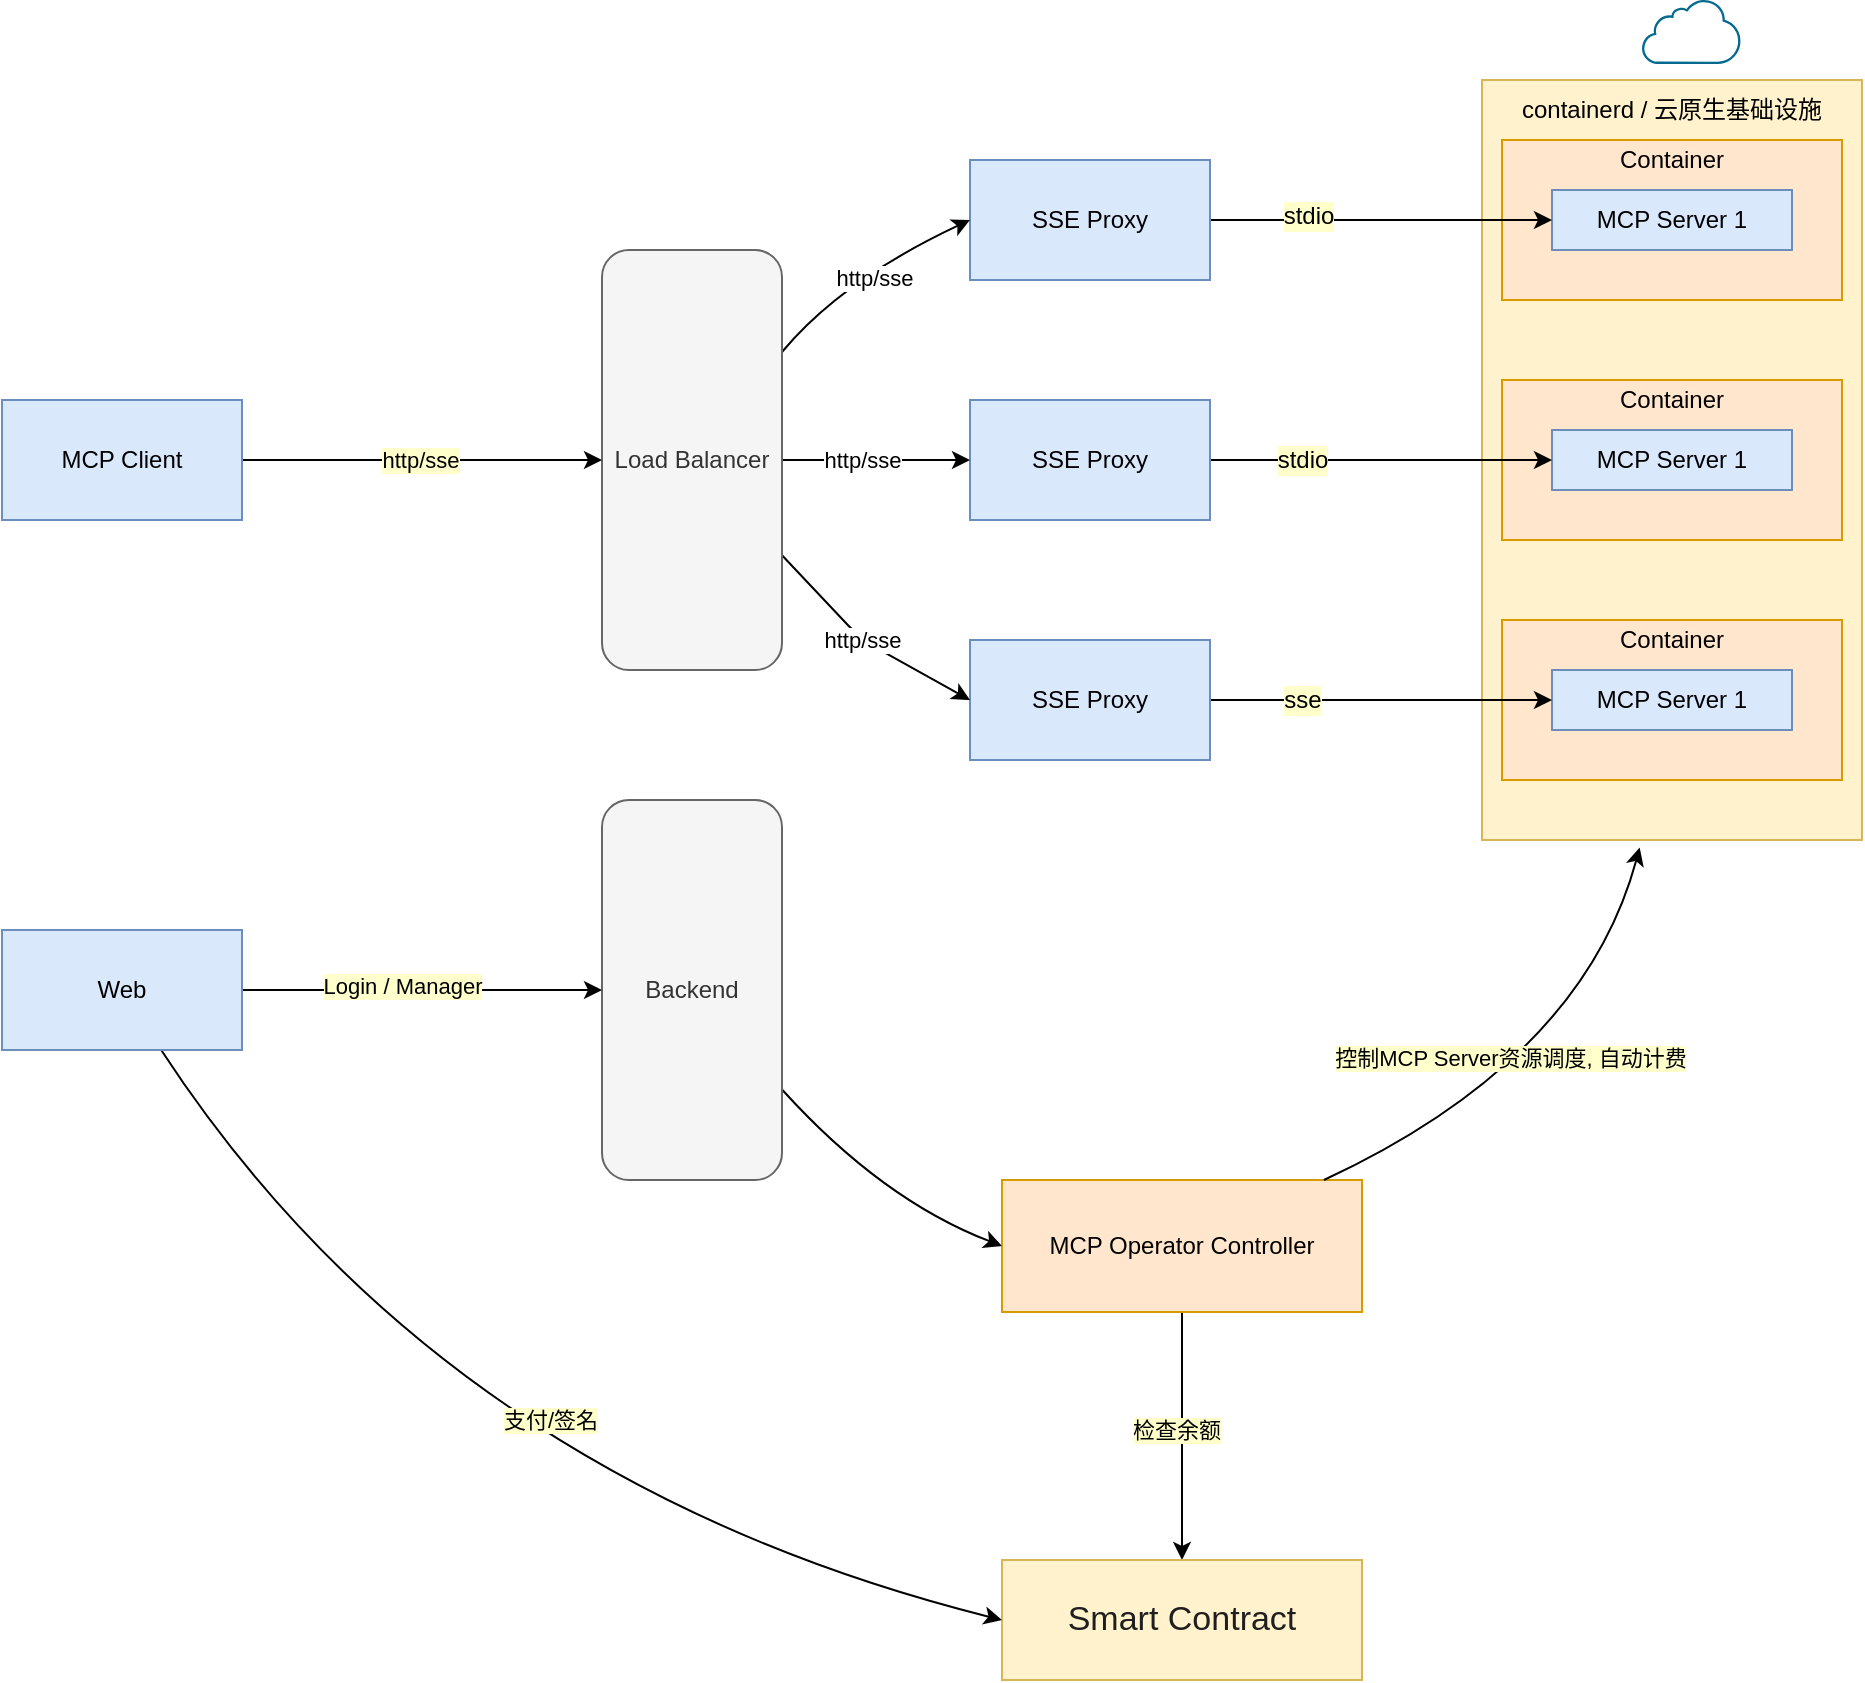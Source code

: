<mxfile>
    <diagram id="WFLBhGVbIrNnshkw6GlL" name="第 1 页">
        <mxGraphModel dx="2166" dy="859" grid="1" gridSize="10" guides="1" tooltips="1" connect="1" arrows="1" fold="1" page="1" pageScale="1" pageWidth="827" pageHeight="1169" math="0" shadow="0">
            <root>
                <mxCell id="0"/>
                <mxCell id="1" parent="0"/>
                <mxCell id="2" value="" style="rounded=0;whiteSpace=wrap;html=1;fillColor=#fff2cc;strokeColor=#d6b656;" vertex="1" parent="1">
                    <mxGeometry x="610" y="40" width="190" height="380" as="geometry"/>
                </mxCell>
                <mxCell id="3" value="containerd / 云原生基础设施" style="text;html=1;align=center;verticalAlign=middle;whiteSpace=wrap;rounded=0;" vertex="1" parent="1">
                    <mxGeometry x="610" y="40" width="190" height="30" as="geometry"/>
                </mxCell>
                <mxCell id="4" value="" style="rounded=0;whiteSpace=wrap;html=1;fillColor=#ffe6cc;strokeColor=#d79b00;" vertex="1" parent="1">
                    <mxGeometry x="620" y="70" width="170" height="80" as="geometry"/>
                </mxCell>
                <mxCell id="5" value="Container" style="text;html=1;align=center;verticalAlign=middle;whiteSpace=wrap;rounded=0;" vertex="1" parent="1">
                    <mxGeometry x="645" y="70" width="120" height="20" as="geometry"/>
                </mxCell>
                <mxCell id="6" value="MCP Server 1" style="rounded=0;whiteSpace=wrap;html=1;fillColor=#dae8fc;strokeColor=#6c8ebf;" vertex="1" parent="1">
                    <mxGeometry x="645" y="95" width="120" height="30" as="geometry"/>
                </mxCell>
                <mxCell id="7" value="" style="rounded=0;whiteSpace=wrap;html=1;fillColor=#ffe6cc;strokeColor=#d79b00;" vertex="1" parent="1">
                    <mxGeometry x="620" y="190" width="170" height="80" as="geometry"/>
                </mxCell>
                <mxCell id="8" value="Container" style="text;html=1;align=center;verticalAlign=middle;whiteSpace=wrap;rounded=0;" vertex="1" parent="1">
                    <mxGeometry x="645" y="190" width="120" height="20" as="geometry"/>
                </mxCell>
                <mxCell id="9" value="MCP Server 1" style="rounded=0;whiteSpace=wrap;html=1;fillColor=#dae8fc;strokeColor=#6c8ebf;" vertex="1" parent="1">
                    <mxGeometry x="645" y="215" width="120" height="30" as="geometry"/>
                </mxCell>
                <mxCell id="10" value="" style="rounded=0;whiteSpace=wrap;html=1;fillColor=#ffe6cc;strokeColor=#d79b00;" vertex="1" parent="1">
                    <mxGeometry x="620" y="310" width="170" height="80" as="geometry"/>
                </mxCell>
                <mxCell id="11" value="Container" style="text;html=1;align=center;verticalAlign=middle;whiteSpace=wrap;rounded=0;" vertex="1" parent="1">
                    <mxGeometry x="645" y="310" width="120" height="20" as="geometry"/>
                </mxCell>
                <mxCell id="12" value="MCP Server 1" style="rounded=0;whiteSpace=wrap;html=1;fillColor=#dae8fc;strokeColor=#6c8ebf;" vertex="1" parent="1">
                    <mxGeometry x="645" y="335" width="120" height="30" as="geometry"/>
                </mxCell>
                <mxCell id="15" style="edgeStyle=none;html=1;entryX=0;entryY=0.5;entryDx=0;entryDy=0;" edge="1" parent="1" source="13" target="6">
                    <mxGeometry relative="1" as="geometry"/>
                </mxCell>
                <mxCell id="16" value="stdio" style="edgeLabel;html=1;align=center;verticalAlign=middle;resizable=0;points=[];labelBackgroundColor=#FFFFCC;fontSize=12;" vertex="1" connectable="0" parent="15">
                    <mxGeometry x="-0.432" y="2" relative="1" as="geometry">
                        <mxPoint as="offset"/>
                    </mxGeometry>
                </mxCell>
                <mxCell id="13" value="SSE Proxy" style="rounded=0;whiteSpace=wrap;html=1;fillColor=#dae8fc;strokeColor=#6c8ebf;" vertex="1" parent="1">
                    <mxGeometry x="354" y="80" width="120" height="60" as="geometry"/>
                </mxCell>
                <mxCell id="18" style="edgeStyle=none;html=1;entryX=0;entryY=0.5;entryDx=0;entryDy=0;" edge="1" parent="1" source="17" target="9">
                    <mxGeometry relative="1" as="geometry"/>
                </mxCell>
                <mxCell id="21" value="stdio" style="edgeLabel;html=1;align=center;verticalAlign=middle;resizable=0;points=[];labelBackgroundColor=#FFFFCC;fontSize=12;" vertex="1" connectable="0" parent="18">
                    <mxGeometry x="-0.35" y="2" relative="1" as="geometry">
                        <mxPoint x="-10" y="2" as="offset"/>
                    </mxGeometry>
                </mxCell>
                <mxCell id="17" value="SSE Proxy" style="rounded=0;whiteSpace=wrap;html=1;fillColor=#dae8fc;strokeColor=#6c8ebf;" vertex="1" parent="1">
                    <mxGeometry x="354" y="200" width="120" height="60" as="geometry"/>
                </mxCell>
                <mxCell id="20" style="edgeStyle=none;html=1;entryX=0;entryY=0.5;entryDx=0;entryDy=0;" edge="1" parent="1" source="19" target="12">
                    <mxGeometry relative="1" as="geometry"/>
                </mxCell>
                <mxCell id="22" value="sse" style="edgeLabel;html=1;align=center;verticalAlign=middle;resizable=0;points=[];labelBackgroundColor=#FFFFCC;fontSize=12;" vertex="1" connectable="0" parent="20">
                    <mxGeometry x="-0.409" y="1" relative="1" as="geometry">
                        <mxPoint x="-5" y="1" as="offset"/>
                    </mxGeometry>
                </mxCell>
                <mxCell id="19" value="SSE Proxy" style="rounded=0;whiteSpace=wrap;html=1;fillColor=#dae8fc;strokeColor=#6c8ebf;" vertex="1" parent="1">
                    <mxGeometry x="354" y="320" width="120" height="60" as="geometry"/>
                </mxCell>
                <mxCell id="25" style="edgeStyle=none;html=1;entryX=0;entryY=0.5;entryDx=0;entryDy=0;rounded=0;curved=1;" edge="1" parent="1" source="23" target="13">
                    <mxGeometry relative="1" as="geometry">
                        <Array as="points">
                            <mxPoint x="290" y="140"/>
                        </Array>
                    </mxGeometry>
                </mxCell>
                <mxCell id="32" value="http/sse" style="edgeLabel;html=1;align=center;verticalAlign=middle;resizable=0;points=[];" vertex="1" connectable="0" parent="25">
                    <mxGeometry x="0.046" y="-6" relative="1" as="geometry">
                        <mxPoint as="offset"/>
                    </mxGeometry>
                </mxCell>
                <mxCell id="26" style="edgeStyle=none;html=1;entryX=0;entryY=0.5;entryDx=0;entryDy=0;" edge="1" parent="1" source="23" target="17">
                    <mxGeometry relative="1" as="geometry"/>
                </mxCell>
                <mxCell id="27" style="edgeStyle=none;html=1;entryX=0;entryY=0.5;entryDx=0;entryDy=0;" edge="1" parent="1" source="23" target="19">
                    <mxGeometry relative="1" as="geometry">
                        <Array as="points">
                            <mxPoint x="300" y="320"/>
                        </Array>
                    </mxGeometry>
                </mxCell>
                <mxCell id="23" value="Load Balancer" style="rounded=1;whiteSpace=wrap;html=1;fillColor=#f5f5f5;fontColor=#333333;strokeColor=#666666;" vertex="1" parent="1">
                    <mxGeometry x="170" y="125" width="90" height="210" as="geometry"/>
                </mxCell>
                <mxCell id="53" style="edgeStyle=none;html=1;entryX=0;entryY=0.5;entryDx=0;entryDy=0;" edge="1" parent="1" source="28" target="23">
                    <mxGeometry relative="1" as="geometry"/>
                </mxCell>
                <mxCell id="54" value="http/sse" style="edgeLabel;html=1;align=center;verticalAlign=middle;resizable=0;points=[];labelBackgroundColor=#FFFFCC;" vertex="1" connectable="0" parent="53">
                    <mxGeometry x="-0.014" relative="1" as="geometry">
                        <mxPoint as="offset"/>
                    </mxGeometry>
                </mxCell>
                <mxCell id="28" value="MCP Client" style="rounded=0;whiteSpace=wrap;html=1;fillColor=#dae8fc;strokeColor=#6c8ebf;" vertex="1" parent="1">
                    <mxGeometry x="-130" y="200" width="120" height="60" as="geometry"/>
                </mxCell>
                <mxCell id="33" value="http/sse" style="edgeLabel;html=1;align=center;verticalAlign=middle;resizable=0;points=[];" vertex="1" connectable="0" parent="1">
                    <mxGeometry x="299.998" y="230.002" as="geometry"/>
                </mxCell>
                <mxCell id="34" value="http/sse" style="edgeLabel;html=1;align=center;verticalAlign=middle;resizable=0;points=[];" vertex="1" connectable="0" parent="1">
                    <mxGeometry x="299.998" y="320.002" as="geometry"/>
                </mxCell>
                <mxCell id="66" style="edgeStyle=none;html=1;" edge="1" parent="1" source="36" target="56">
                    <mxGeometry relative="1" as="geometry"/>
                </mxCell>
                <mxCell id="67" value="检查余额" style="edgeLabel;html=1;align=center;verticalAlign=middle;resizable=0;points=[];labelBackgroundColor=#FFFFCC;" vertex="1" connectable="0" parent="66">
                    <mxGeometry x="-0.054" y="-3" relative="1" as="geometry">
                        <mxPoint as="offset"/>
                    </mxGeometry>
                </mxCell>
                <mxCell id="36" value="MCP Operator Controller" style="rounded=0;whiteSpace=wrap;html=1;fillColor=#ffe6cc;strokeColor=#d79b00;" vertex="1" parent="1">
                    <mxGeometry x="370" y="590" width="180" height="66" as="geometry"/>
                </mxCell>
                <mxCell id="37" style="edgeStyle=none;html=1;entryX=0.415;entryY=1.01;entryDx=0;entryDy=0;entryPerimeter=0;rounded=0;curved=1;" edge="1" parent="1" source="36" target="2">
                    <mxGeometry relative="1" as="geometry">
                        <Array as="points">
                            <mxPoint x="660" y="530"/>
                        </Array>
                    </mxGeometry>
                </mxCell>
                <mxCell id="38" value="控制MCP Server资源调度, 自动计费" style="edgeLabel;html=1;align=center;verticalAlign=middle;resizable=0;points=[];labelBackgroundColor=#FFFFCC;" vertex="1" connectable="0" parent="37">
                    <mxGeometry x="-0.13" y="16" relative="1" as="geometry">
                        <mxPoint as="offset"/>
                    </mxGeometry>
                </mxCell>
                <mxCell id="42" value="" style="sketch=0;pointerEvents=1;shadow=0;dashed=0;html=1;strokeColor=none;aspect=fixed;labelPosition=center;verticalLabelPosition=bottom;verticalAlign=top;align=center;outlineConnect=0;shape=mxgraph.vvd.cloud_computing;fillColor=#066A90;" vertex="1" parent="1">
                    <mxGeometry x="690" width="50" height="32" as="geometry"/>
                </mxCell>
                <mxCell id="52" style="edgeStyle=none;html=1;entryX=0;entryY=0.5;entryDx=0;entryDy=0;rounded=0;curved=1;" edge="1" parent="1" source="51" target="36">
                    <mxGeometry relative="1" as="geometry">
                        <Array as="points">
                            <mxPoint x="310" y="600"/>
                        </Array>
                    </mxGeometry>
                </mxCell>
                <mxCell id="51" value="Backend" style="rounded=1;whiteSpace=wrap;html=1;fillColor=#f5f5f5;fontColor=#333333;strokeColor=#666666;" vertex="1" parent="1">
                    <mxGeometry x="170" y="400" width="90" height="190" as="geometry"/>
                </mxCell>
                <mxCell id="56" value="&lt;span style=&quot;color: rgb(31, 31, 31); font-family: Arial, sans-serif; text-align: start;&quot;&gt;&lt;font style=&quot;font-size: 17px;&quot;&gt;Smart Contract&lt;/font&gt;&lt;/span&gt;" style="rounded=0;whiteSpace=wrap;html=1;fontSize=12;fillColor=#fff2cc;strokeColor=#d6b656;" vertex="1" parent="1">
                    <mxGeometry x="370" y="780" width="180" height="60" as="geometry"/>
                </mxCell>
                <mxCell id="61" style="edgeStyle=none;html=1;entryX=0;entryY=0.5;entryDx=0;entryDy=0;" edge="1" parent="1" source="60" target="51">
                    <mxGeometry relative="1" as="geometry"/>
                </mxCell>
                <mxCell id="62" value="Login / Manager" style="edgeLabel;html=1;align=center;verticalAlign=middle;resizable=0;points=[];labelBackgroundColor=#FFFFCC;" vertex="1" connectable="0" parent="61">
                    <mxGeometry x="-0.109" y="2" relative="1" as="geometry">
                        <mxPoint as="offset"/>
                    </mxGeometry>
                </mxCell>
                <mxCell id="64" style="edgeStyle=none;html=1;entryX=0;entryY=0.5;entryDx=0;entryDy=0;rounded=0;curved=1;" edge="1" parent="1" source="60" target="56">
                    <mxGeometry relative="1" as="geometry">
                        <Array as="points">
                            <mxPoint x="90" y="740"/>
                        </Array>
                    </mxGeometry>
                </mxCell>
                <mxCell id="65" value="支付/签名" style="edgeLabel;html=1;align=center;verticalAlign=middle;resizable=0;points=[];labelBackgroundColor=#FFFFCC;" vertex="1" connectable="0" parent="64">
                    <mxGeometry x="0.106" y="42" relative="1" as="geometry">
                        <mxPoint as="offset"/>
                    </mxGeometry>
                </mxCell>
                <mxCell id="60" value="Web" style="rounded=0;whiteSpace=wrap;html=1;fillColor=#dae8fc;strokeColor=#6c8ebf;" vertex="1" parent="1">
                    <mxGeometry x="-130" y="465" width="120" height="60" as="geometry"/>
                </mxCell>
            </root>
        </mxGraphModel>
    </diagram>
</mxfile>
